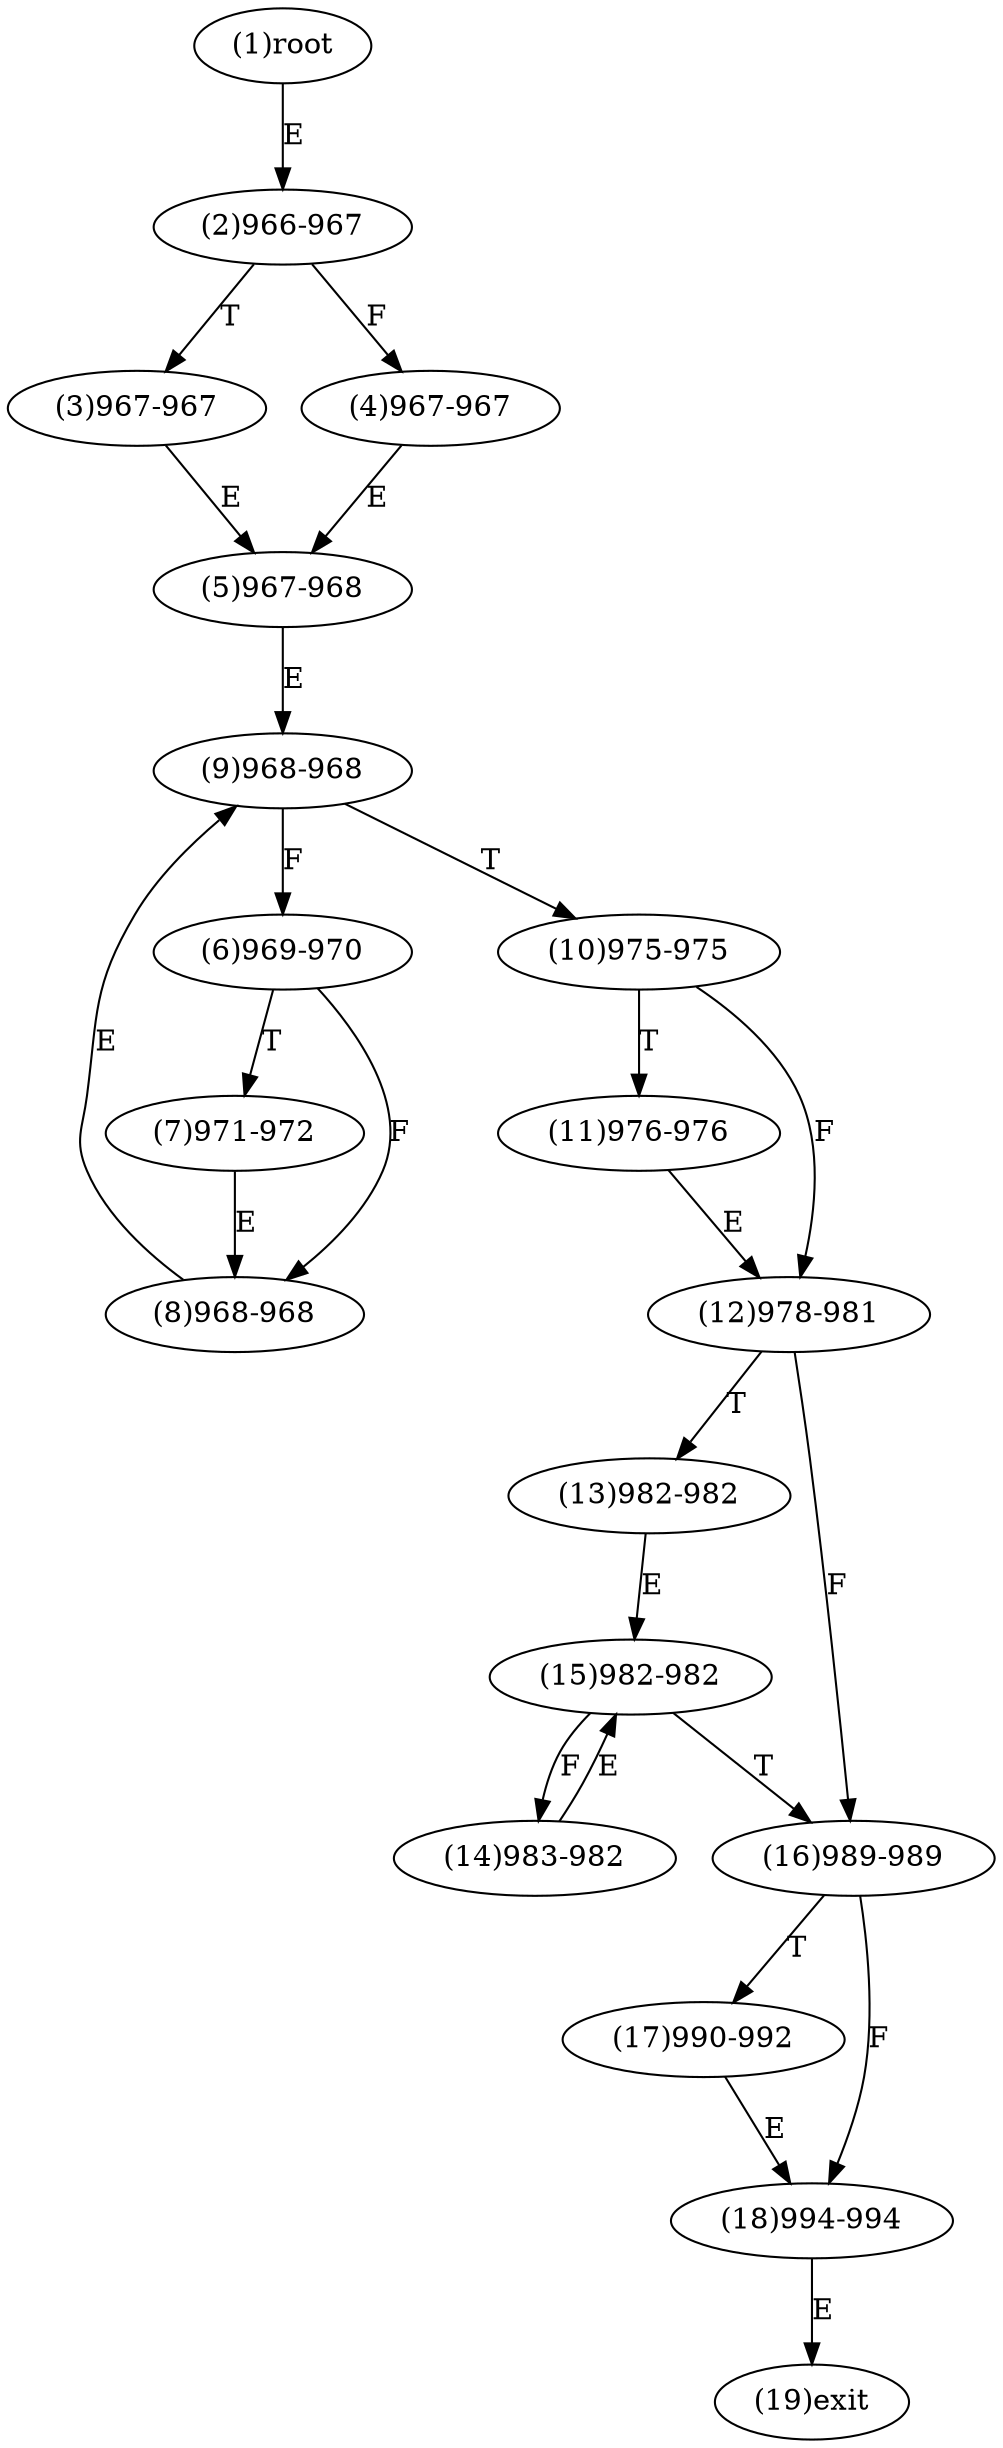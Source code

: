 digraph "" { 
1[ label="(1)root"];
2[ label="(2)966-967"];
3[ label="(3)967-967"];
4[ label="(4)967-967"];
5[ label="(5)967-968"];
6[ label="(6)969-970"];
7[ label="(7)971-972"];
8[ label="(8)968-968"];
9[ label="(9)968-968"];
10[ label="(10)975-975"];
11[ label="(11)976-976"];
12[ label="(12)978-981"];
13[ label="(13)982-982"];
14[ label="(14)983-982"];
15[ label="(15)982-982"];
17[ label="(17)990-992"];
16[ label="(16)989-989"];
19[ label="(19)exit"];
18[ label="(18)994-994"];
1->2[ label="E"];
2->4[ label="F"];
2->3[ label="T"];
3->5[ label="E"];
4->5[ label="E"];
5->9[ label="E"];
6->8[ label="F"];
6->7[ label="T"];
7->8[ label="E"];
8->9[ label="E"];
9->6[ label="F"];
9->10[ label="T"];
10->12[ label="F"];
10->11[ label="T"];
11->12[ label="E"];
12->16[ label="F"];
12->13[ label="T"];
13->15[ label="E"];
14->15[ label="E"];
15->14[ label="F"];
15->16[ label="T"];
16->18[ label="F"];
16->17[ label="T"];
17->18[ label="E"];
18->19[ label="E"];
}